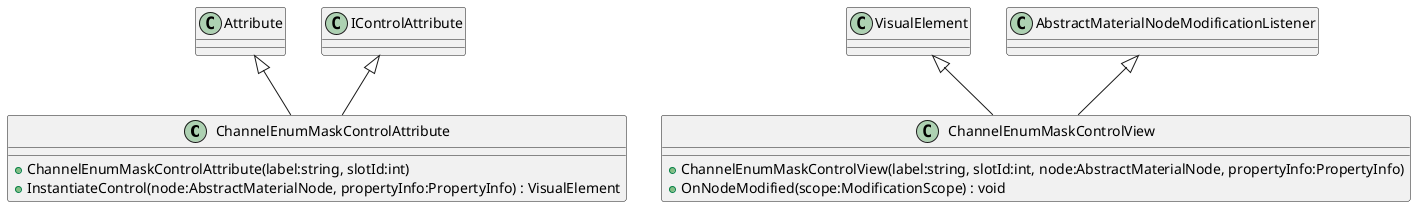 @startuml
class ChannelEnumMaskControlAttribute {
    + ChannelEnumMaskControlAttribute(label:string, slotId:int)
    + InstantiateControl(node:AbstractMaterialNode, propertyInfo:PropertyInfo) : VisualElement
}
class ChannelEnumMaskControlView {
    + ChannelEnumMaskControlView(label:string, slotId:int, node:AbstractMaterialNode, propertyInfo:PropertyInfo)
    + OnNodeModified(scope:ModificationScope) : void
}
Attribute <|-- ChannelEnumMaskControlAttribute
IControlAttribute <|-- ChannelEnumMaskControlAttribute
VisualElement <|-- ChannelEnumMaskControlView
AbstractMaterialNodeModificationListener <|-- ChannelEnumMaskControlView
@enduml
